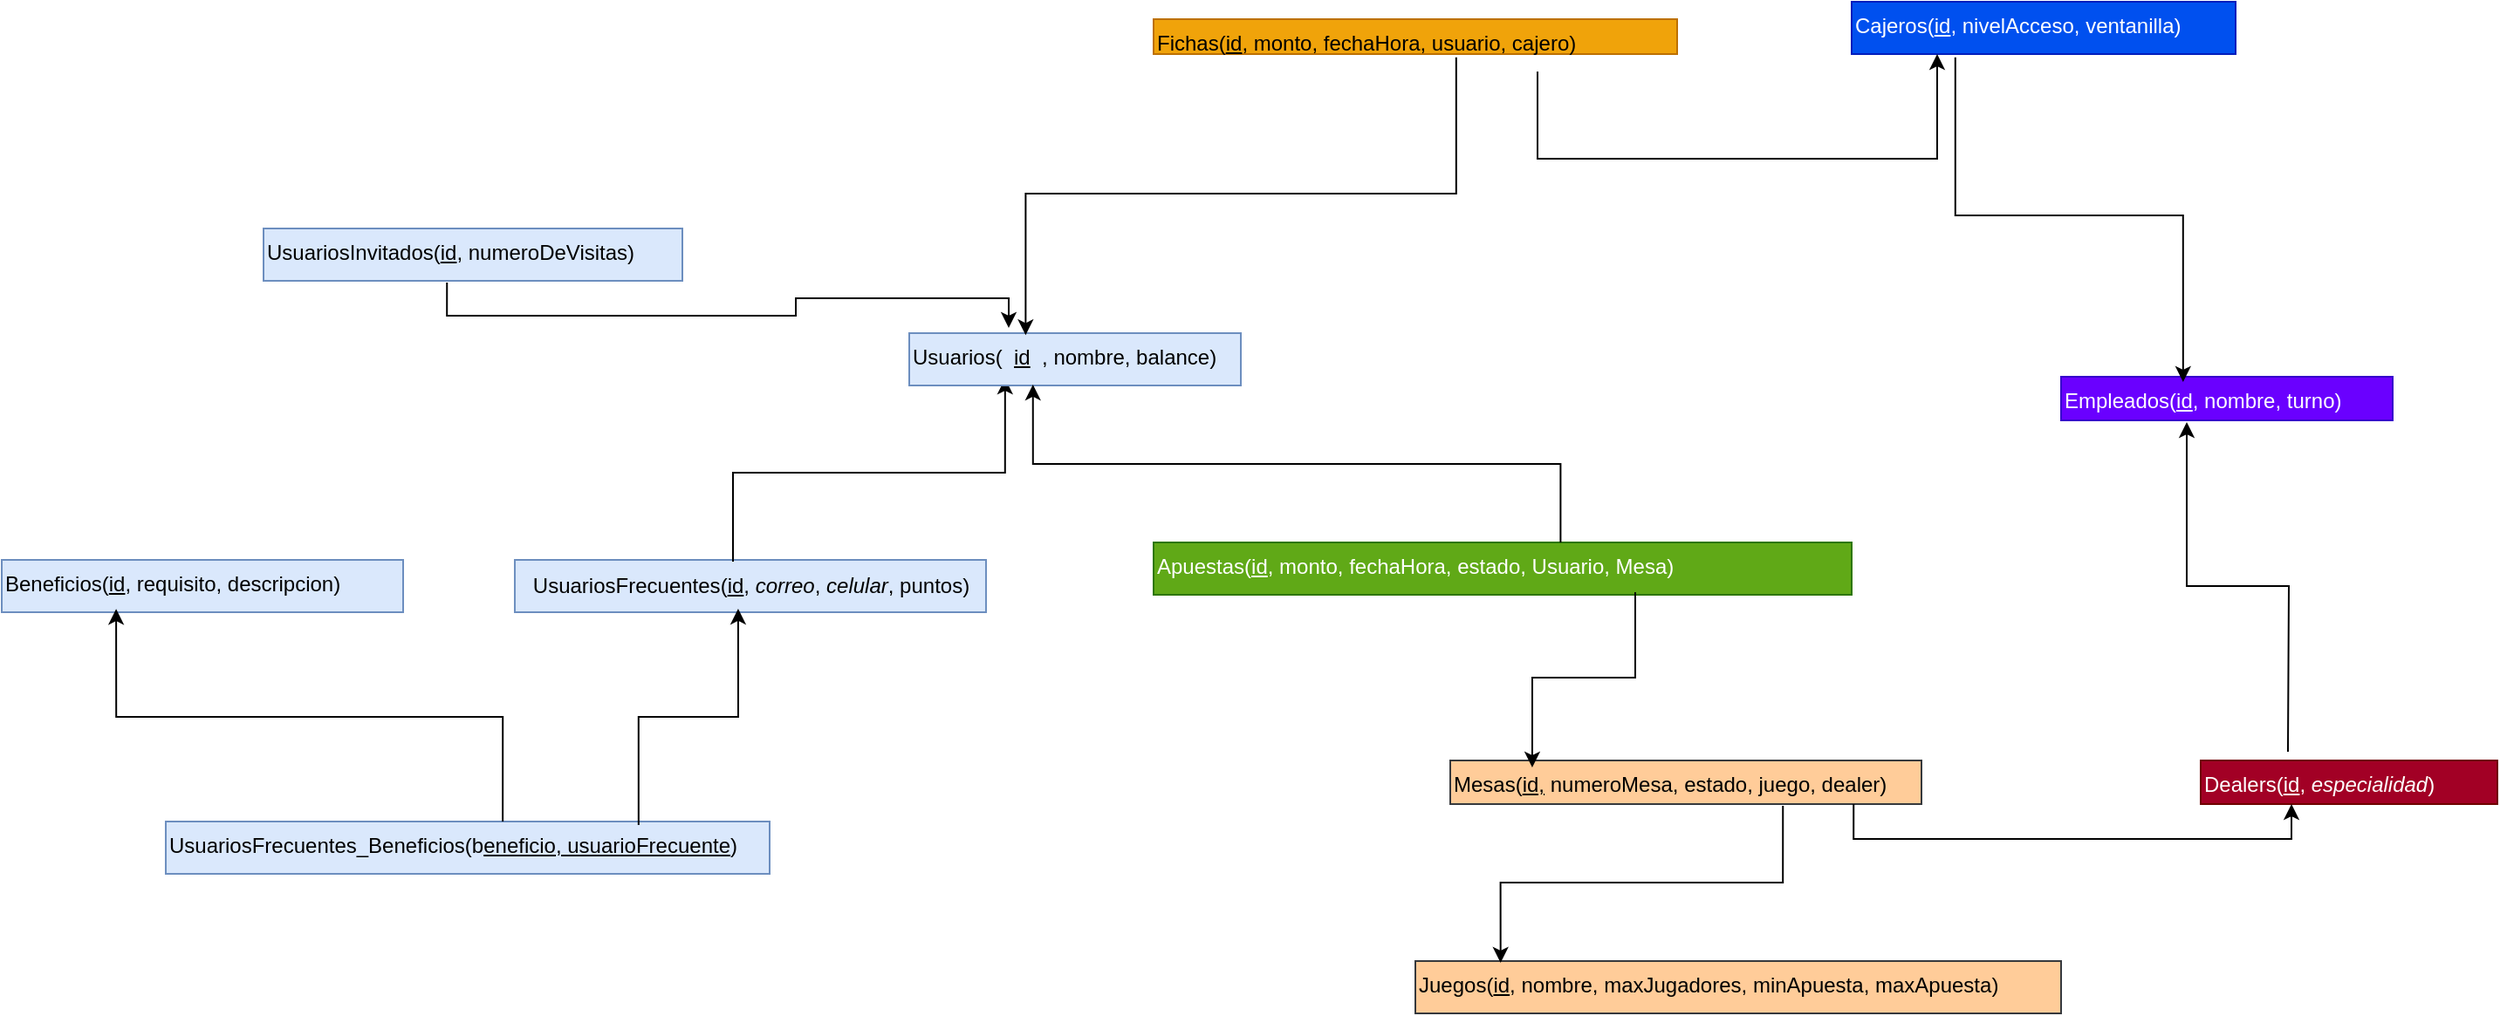 <mxfile version="28.2.7">
  <diagram name="Página-1" id="5_6-cdGAgUpBXqRRjG8W">
    <mxGraphModel dx="1270" dy="877" grid="1" gridSize="10" guides="1" tooltips="1" connect="1" arrows="1" fold="1" page="1" pageScale="1" pageWidth="827" pageHeight="1169" math="0" shadow="0">
      <root>
        <mxCell id="0" />
        <mxCell id="1" parent="0" />
        <mxCell id="nQVoCbJ3HEToNgZ09ShH-2" value="&lt;span data-end=&quot;137&quot; data-start=&quot;115&quot;&gt;UsuariosFrecuentes&lt;/span&gt;(&lt;u&gt;id&lt;/u&gt;, &lt;i&gt;correo&lt;/i&gt;, &lt;i&gt;celular&lt;/i&gt;, puntos)" style="text;html=1;align=center;verticalAlign=middle;resizable=0;points=[];autosize=1;strokeColor=#6c8ebf;fillColor=#dae8fc;fontStyle=0" parent="1" vertex="1">
          <mxGeometry x="-376.01" y="650" width="270" height="30" as="geometry" />
        </mxCell>
        <mxCell id="nQVoCbJ3HEToNgZ09ShH-6" style="edgeStyle=orthogonalEdgeStyle;rounded=0;orthogonalLoop=1;jettySize=auto;html=1;entryX=0.289;entryY=0.867;entryDx=0;entryDy=0;exitX=0.463;exitY=0.033;exitDx=0;exitDy=0;exitPerimeter=0;entryPerimeter=0;" parent="1" source="nQVoCbJ3HEToNgZ09ShH-2" target="nQVoCbJ3HEToNgZ09ShH-8" edge="1">
          <mxGeometry relative="1" as="geometry">
            <mxPoint x="-95.92" y="550" as="targetPoint" />
          </mxGeometry>
        </mxCell>
        <mxCell id="nQVoCbJ3HEToNgZ09ShH-7" value="UsuariosInvitados(&lt;u&gt;id&lt;/u&gt;, numeroDeVisitas)" style="text;whiteSpace=wrap;html=1;fillColor=#dae8fc;strokeColor=#6c8ebf;" parent="1" vertex="1">
          <mxGeometry x="-520" y="460" width="240" height="30" as="geometry" />
        </mxCell>
        <mxCell id="nQVoCbJ3HEToNgZ09ShH-8" value="Usuarios(&amp;nbsp;&amp;nbsp;&lt;u&gt;id&lt;/u&gt;&amp;nbsp;&amp;nbsp;, nombre, balance)" style="text;whiteSpace=wrap;html=1;fillColor=#dae8fc;strokeColor=#6c8ebf;" parent="1" vertex="1">
          <mxGeometry x="-150" y="520" width="190" height="30" as="geometry" />
        </mxCell>
        <mxCell id="nQVoCbJ3HEToNgZ09ShH-9" style="edgeStyle=orthogonalEdgeStyle;rounded=0;orthogonalLoop=1;jettySize=auto;html=1;entryX=0.3;entryY=-0.1;entryDx=0;entryDy=0;entryPerimeter=0;exitX=0.438;exitY=1.033;exitDx=0;exitDy=0;exitPerimeter=0;" parent="1" source="nQVoCbJ3HEToNgZ09ShH-7" target="nQVoCbJ3HEToNgZ09ShH-8" edge="1">
          <mxGeometry relative="1" as="geometry" />
        </mxCell>
        <mxCell id="nQVoCbJ3HEToNgZ09ShH-11" value="Beneficios(&lt;u&gt;id&lt;/u&gt;, requisito, descripcion)" style="text;whiteSpace=wrap;html=1;fillColor=#dae8fc;strokeColor=#6c8ebf;" parent="1" vertex="1">
          <mxGeometry x="-670" y="650" width="230" height="30" as="geometry" />
        </mxCell>
        <mxCell id="nQVoCbJ3HEToNgZ09ShH-12" value="UsuariosFrecuentes_Beneficios(b&lt;u&gt;eneficio, usuarioFrecuente&lt;/u&gt;)" style="text;whiteSpace=wrap;html=1;fillColor=#dae8fc;strokeColor=#6c8ebf;" parent="1" vertex="1">
          <mxGeometry x="-576.01" y="800" width="346.01" height="30" as="geometry" />
        </mxCell>
        <mxCell id="nQVoCbJ3HEToNgZ09ShH-13" style="edgeStyle=orthogonalEdgeStyle;rounded=0;orthogonalLoop=1;jettySize=auto;html=1;entryX=0.285;entryY=0.937;entryDx=0;entryDy=0;entryPerimeter=0;exitX=0.558;exitY=0;exitDx=0;exitDy=0;exitPerimeter=0;" parent="1" source="nQVoCbJ3HEToNgZ09ShH-12" target="nQVoCbJ3HEToNgZ09ShH-11" edge="1">
          <mxGeometry relative="1" as="geometry">
            <mxPoint x="-610" y="680.75" as="targetPoint" />
          </mxGeometry>
        </mxCell>
        <mxCell id="nQVoCbJ3HEToNgZ09ShH-14" style="edgeStyle=orthogonalEdgeStyle;rounded=0;orthogonalLoop=1;jettySize=auto;html=1;entryX=0.474;entryY=0.933;entryDx=0;entryDy=0;entryPerimeter=0;exitX=0.783;exitY=0.067;exitDx=0;exitDy=0;exitPerimeter=0;" parent="1" source="nQVoCbJ3HEToNgZ09ShH-12" target="nQVoCbJ3HEToNgZ09ShH-2" edge="1">
          <mxGeometry relative="1" as="geometry" />
        </mxCell>
        <mxCell id="nQVoCbJ3HEToNgZ09ShH-15" value="Empleados(&lt;u&gt;id&lt;/u&gt;, nombre, turno)" style="text;whiteSpace=wrap;html=1;fillColor=#6a00ff;fontColor=#ffffff;strokeColor=#3700CC;" parent="1" vertex="1">
          <mxGeometry x="510" y="545" width="190" height="25" as="geometry" />
        </mxCell>
        <mxCell id="nQVoCbJ3HEToNgZ09ShH-16" value="Dealers(&lt;u&gt;id&lt;/u&gt;, &lt;i&gt;especialidad&lt;/i&gt;)" style="text;whiteSpace=wrap;html=1;fillColor=#a20025;fontColor=#ffffff;strokeColor=#6F0000;" parent="1" vertex="1">
          <mxGeometry x="590" y="765" width="170" height="25" as="geometry" />
        </mxCell>
        <mxCell id="nQVoCbJ3HEToNgZ09ShH-17" value="Cajeros(&lt;u&gt;id&lt;/u&gt;, nivelAcceso, ventanilla)" style="text;whiteSpace=wrap;html=1;fillColor=#0050ef;strokeColor=#001DBC;fontColor=#ffffff;" parent="1" vertex="1">
          <mxGeometry x="390" y="330" width="220" height="30" as="geometry" />
        </mxCell>
        <mxCell id="nQVoCbJ3HEToNgZ09ShH-18" style="edgeStyle=orthogonalEdgeStyle;rounded=0;orthogonalLoop=1;jettySize=auto;html=1;entryX=0.368;entryY=0.12;entryDx=0;entryDy=0;entryPerimeter=0;exitX=0.27;exitY=1.062;exitDx=0;exitDy=0;exitPerimeter=0;" parent="1" source="nQVoCbJ3HEToNgZ09ShH-17" target="nQVoCbJ3HEToNgZ09ShH-15" edge="1">
          <mxGeometry relative="1" as="geometry" />
        </mxCell>
        <mxCell id="nQVoCbJ3HEToNgZ09ShH-19" style="edgeStyle=orthogonalEdgeStyle;rounded=0;orthogonalLoop=1;jettySize=auto;html=1;entryX=0.379;entryY=1.04;entryDx=0;entryDy=0;entryPerimeter=0;" parent="1" target="nQVoCbJ3HEToNgZ09ShH-15" edge="1">
          <mxGeometry relative="1" as="geometry">
            <mxPoint x="640" y="760" as="sourcePoint" />
          </mxGeometry>
        </mxCell>
        <mxCell id="nQVoCbJ3HEToNgZ09ShH-21" value="Juegos(&lt;u&gt;id&lt;/u&gt;, nombre, maxJugadores, minApuesta, maxApuesta)" style="text;whiteSpace=wrap;html=1;fillColor=#ffcc99;strokeColor=#36393d;" parent="1" vertex="1">
          <mxGeometry x="140" y="880" width="370" height="30" as="geometry" />
        </mxCell>
        <mxCell id="nQVoCbJ3HEToNgZ09ShH-22" value="Mesas(&lt;u&gt;id,&lt;/u&gt; numeroMesa, estado, juego, dealer)" style="text;whiteSpace=wrap;html=1;fillColor=#ffcc99;strokeColor=#36393d;" parent="1" vertex="1">
          <mxGeometry x="160" y="765" width="270" height="25" as="geometry" />
        </mxCell>
        <mxCell id="nQVoCbJ3HEToNgZ09ShH-23" style="edgeStyle=orthogonalEdgeStyle;rounded=0;orthogonalLoop=1;jettySize=auto;html=1;entryX=0.132;entryY=0.033;entryDx=0;entryDy=0;entryPerimeter=0;exitX=0.706;exitY=1.04;exitDx=0;exitDy=0;exitPerimeter=0;" parent="1" source="nQVoCbJ3HEToNgZ09ShH-22" target="nQVoCbJ3HEToNgZ09ShH-21" edge="1">
          <mxGeometry relative="1" as="geometry" />
        </mxCell>
        <mxCell id="nQVoCbJ3HEToNgZ09ShH-24" style="edgeStyle=orthogonalEdgeStyle;rounded=0;orthogonalLoop=1;jettySize=auto;html=1;entryX=0.306;entryY=1;entryDx=0;entryDy=0;entryPerimeter=0;exitX=0.856;exitY=1;exitDx=0;exitDy=0;exitPerimeter=0;" parent="1" source="nQVoCbJ3HEToNgZ09ShH-22" target="nQVoCbJ3HEToNgZ09ShH-16" edge="1">
          <mxGeometry relative="1" as="geometry" />
        </mxCell>
        <mxCell id="nQVoCbJ3HEToNgZ09ShH-25" value="Apuestas(&lt;u&gt;id&lt;/u&gt;, monto, fechaHora, estado, Usuario, Mesa)" style="text;whiteSpace=wrap;html=1;fillColor=#60a917;strokeColor=#2D7600;fontColor=#ffffff;" parent="1" vertex="1">
          <mxGeometry x="-10" y="640" width="400" height="30" as="geometry" />
        </mxCell>
        <mxCell id="nQVoCbJ3HEToNgZ09ShH-26" style="edgeStyle=orthogonalEdgeStyle;rounded=0;orthogonalLoop=1;jettySize=auto;html=1;entryX=0.373;entryY=0.983;entryDx=0;entryDy=0;entryPerimeter=0;exitX=0.583;exitY=0;exitDx=0;exitDy=0;exitPerimeter=0;" parent="1" source="nQVoCbJ3HEToNgZ09ShH-25" target="nQVoCbJ3HEToNgZ09ShH-8" edge="1">
          <mxGeometry relative="1" as="geometry" />
        </mxCell>
        <mxCell id="nQVoCbJ3HEToNgZ09ShH-27" style="edgeStyle=orthogonalEdgeStyle;rounded=0;orthogonalLoop=1;jettySize=auto;html=1;entryX=0.174;entryY=0.16;entryDx=0;entryDy=0;entryPerimeter=0;exitX=0.69;exitY=0.95;exitDx=0;exitDy=0;exitPerimeter=0;" parent="1" source="nQVoCbJ3HEToNgZ09ShH-25" target="nQVoCbJ3HEToNgZ09ShH-22" edge="1">
          <mxGeometry relative="1" as="geometry" />
        </mxCell>
        <mxCell id="nQVoCbJ3HEToNgZ09ShH-34" style="edgeStyle=orthogonalEdgeStyle;rounded=0;orthogonalLoop=1;jettySize=auto;html=1;" parent="1" edge="1">
          <mxGeometry relative="1" as="geometry">
            <mxPoint x="210" y="370" as="sourcePoint" />
            <mxPoint x="439" y="360" as="targetPoint" />
            <Array as="points">
              <mxPoint x="210" y="420" />
              <mxPoint x="439" y="420" />
            </Array>
          </mxGeometry>
        </mxCell>
        <mxCell id="nQVoCbJ3HEToNgZ09ShH-32" value="Fichas(&lt;u&gt;id&lt;/u&gt;, monto, fechaHora, usuario, cajero)" style="text;whiteSpace=wrap;html=1;fillColor=#f0a30a;fontColor=#000000;strokeColor=#BD7000;" parent="1" vertex="1">
          <mxGeometry x="-10" y="340" width="300" height="20" as="geometry" />
        </mxCell>
        <mxCell id="nQVoCbJ3HEToNgZ09ShH-33" style="edgeStyle=orthogonalEdgeStyle;rounded=0;orthogonalLoop=1;jettySize=auto;html=1;entryX=0.351;entryY=0.039;entryDx=0;entryDy=0;entryPerimeter=0;exitX=0.578;exitY=1.094;exitDx=0;exitDy=0;exitPerimeter=0;" parent="1" source="nQVoCbJ3HEToNgZ09ShH-32" target="nQVoCbJ3HEToNgZ09ShH-8" edge="1">
          <mxGeometry relative="1" as="geometry" />
        </mxCell>
      </root>
    </mxGraphModel>
  </diagram>
</mxfile>
